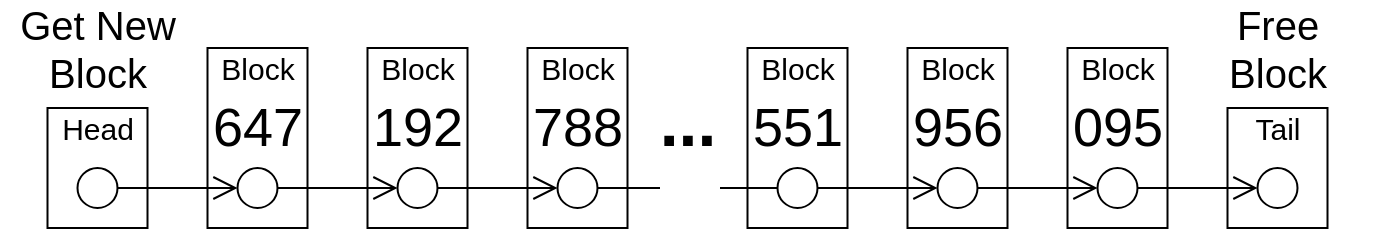 <mxfile>
    <diagram id="PIk_QpZbFbtwEvVi0QAu" name="Page-1">
        <mxGraphModel dx="1201" dy="1409" grid="1" gridSize="10" guides="1" tooltips="1" connect="1" arrows="1" fold="1" page="1" pageScale="1" pageWidth="850" pageHeight="1100" math="0" shadow="0">
            <root>
                <mxCell id="0"/>
                <mxCell id="1" parent="0"/>
                <mxCell id="2" value="" style="rounded=0;whiteSpace=wrap;html=1;strokeColor=#000000;" vertex="1" parent="1">
                    <mxGeometry x="113.75" y="30" width="50" height="90" as="geometry"/>
                </mxCell>
                <mxCell id="3" value="Block" style="text;html=1;strokeColor=none;fillColor=none;align=center;verticalAlign=middle;whiteSpace=wrap;rounded=0;fontSize=15;" vertex="1" parent="1">
                    <mxGeometry x="113.75" y="30" width="50" height="20" as="geometry"/>
                </mxCell>
                <mxCell id="4" value="" style="ellipse;whiteSpace=wrap;html=1;aspect=fixed;strokeColor=#000000;" vertex="1" parent="1">
                    <mxGeometry x="128.75" y="90" width="20" height="20" as="geometry"/>
                </mxCell>
                <mxCell id="5" value="647" style="text;html=1;strokeColor=none;fillColor=none;align=center;verticalAlign=middle;whiteSpace=wrap;rounded=0;fontSize=27;" vertex="1" parent="1">
                    <mxGeometry x="113.75" y="60" width="50" height="20" as="geometry"/>
                </mxCell>
                <mxCell id="6" value="" style="rounded=0;whiteSpace=wrap;html=1;strokeColor=#000000;" vertex="1" parent="1">
                    <mxGeometry x="193.75" y="30" width="50" height="90" as="geometry"/>
                </mxCell>
                <mxCell id="7" value="Block" style="text;html=1;strokeColor=none;fillColor=none;align=center;verticalAlign=middle;whiteSpace=wrap;rounded=0;fontSize=15;" vertex="1" parent="1">
                    <mxGeometry x="193.75" y="30" width="50" height="20" as="geometry"/>
                </mxCell>
                <mxCell id="8" value="" style="ellipse;whiteSpace=wrap;html=1;aspect=fixed;strokeColor=#000000;" vertex="1" parent="1">
                    <mxGeometry x="208.75" y="90" width="20" height="20" as="geometry"/>
                </mxCell>
                <mxCell id="9" value="192" style="text;html=1;strokeColor=none;fillColor=none;align=center;verticalAlign=middle;whiteSpace=wrap;rounded=0;fontSize=27;" vertex="1" parent="1">
                    <mxGeometry x="193.75" y="60" width="50" height="20" as="geometry"/>
                </mxCell>
                <mxCell id="10" style="edgeStyle=none;html=1;exitX=1;exitY=0.5;exitDx=0;exitDy=0;entryX=0;entryY=0.5;entryDx=0;entryDy=0;fontSize=27;endArrow=open;endFill=0;endSize=10;" edge="1" parent="1" source="4" target="8">
                    <mxGeometry relative="1" as="geometry"/>
                </mxCell>
                <mxCell id="11" value="" style="rounded=0;whiteSpace=wrap;html=1;strokeColor=#000000;" vertex="1" parent="1">
                    <mxGeometry x="273.75" y="30" width="50" height="90" as="geometry"/>
                </mxCell>
                <mxCell id="12" value="Block" style="text;html=1;strokeColor=none;fillColor=none;align=center;verticalAlign=middle;whiteSpace=wrap;rounded=0;fontSize=15;" vertex="1" parent="1">
                    <mxGeometry x="273.75" y="30" width="50" height="20" as="geometry"/>
                </mxCell>
                <mxCell id="42" style="edgeStyle=none;html=1;exitX=1;exitY=0.5;exitDx=0;exitDy=0;fontSize=34;endArrow=none;endFill=0;endSize=10;" edge="1" parent="1" source="13">
                    <mxGeometry relative="1" as="geometry">
                        <mxPoint x="340" y="100" as="targetPoint"/>
                    </mxGeometry>
                </mxCell>
                <mxCell id="13" value="" style="ellipse;whiteSpace=wrap;html=1;aspect=fixed;strokeColor=#000000;" vertex="1" parent="1">
                    <mxGeometry x="288.75" y="90" width="20" height="20" as="geometry"/>
                </mxCell>
                <mxCell id="14" value="788" style="text;html=1;strokeColor=none;fillColor=none;align=center;verticalAlign=middle;whiteSpace=wrap;rounded=0;fontSize=27;" vertex="1" parent="1">
                    <mxGeometry x="273.75" y="60" width="50" height="20" as="geometry"/>
                </mxCell>
                <mxCell id="15" value="" style="rounded=0;whiteSpace=wrap;html=1;strokeColor=#000000;" vertex="1" parent="1">
                    <mxGeometry x="383.75" y="30" width="50" height="90" as="geometry"/>
                </mxCell>
                <mxCell id="16" value="Block" style="text;html=1;strokeColor=none;fillColor=none;align=center;verticalAlign=middle;whiteSpace=wrap;rounded=0;fontSize=15;" vertex="1" parent="1">
                    <mxGeometry x="383.75" y="30" width="50" height="20" as="geometry"/>
                </mxCell>
                <mxCell id="43" style="edgeStyle=none;html=1;exitX=0;exitY=0.5;exitDx=0;exitDy=0;fontSize=34;endArrow=none;endFill=0;endSize=10;" edge="1" parent="1" source="17">
                    <mxGeometry relative="1" as="geometry">
                        <mxPoint x="370" y="100" as="targetPoint"/>
                    </mxGeometry>
                </mxCell>
                <mxCell id="17" value="" style="ellipse;whiteSpace=wrap;html=1;aspect=fixed;strokeColor=#000000;" vertex="1" parent="1">
                    <mxGeometry x="398.75" y="90" width="20" height="20" as="geometry"/>
                </mxCell>
                <mxCell id="18" value="551" style="text;html=1;strokeColor=none;fillColor=none;align=center;verticalAlign=middle;whiteSpace=wrap;rounded=0;fontSize=27;" vertex="1" parent="1">
                    <mxGeometry x="383.75" y="60" width="50" height="20" as="geometry"/>
                </mxCell>
                <mxCell id="19" value="" style="rounded=0;whiteSpace=wrap;html=1;strokeColor=#000000;" vertex="1" parent="1">
                    <mxGeometry x="463.75" y="30" width="50" height="90" as="geometry"/>
                </mxCell>
                <mxCell id="20" value="Block" style="text;html=1;strokeColor=none;fillColor=none;align=center;verticalAlign=middle;whiteSpace=wrap;rounded=0;fontSize=15;" vertex="1" parent="1">
                    <mxGeometry x="463.75" y="30" width="50" height="20" as="geometry"/>
                </mxCell>
                <mxCell id="21" value="" style="ellipse;whiteSpace=wrap;html=1;aspect=fixed;strokeColor=#000000;" vertex="1" parent="1">
                    <mxGeometry x="478.75" y="90" width="20" height="20" as="geometry"/>
                </mxCell>
                <mxCell id="22" value="956" style="text;html=1;strokeColor=none;fillColor=none;align=center;verticalAlign=middle;whiteSpace=wrap;rounded=0;fontSize=27;" vertex="1" parent="1">
                    <mxGeometry x="463.75" y="60" width="50" height="20" as="geometry"/>
                </mxCell>
                <mxCell id="23" value="" style="rounded=0;whiteSpace=wrap;html=1;strokeColor=#000000;" vertex="1" parent="1">
                    <mxGeometry x="543.75" y="30" width="50" height="90" as="geometry"/>
                </mxCell>
                <mxCell id="24" value="Block" style="text;html=1;strokeColor=none;fillColor=none;align=center;verticalAlign=middle;whiteSpace=wrap;rounded=0;fontSize=15;" vertex="1" parent="1">
                    <mxGeometry x="543.75" y="30" width="50" height="20" as="geometry"/>
                </mxCell>
                <mxCell id="25" value="" style="ellipse;whiteSpace=wrap;html=1;aspect=fixed;strokeColor=#000000;" vertex="1" parent="1">
                    <mxGeometry x="558.75" y="90" width="20" height="20" as="geometry"/>
                </mxCell>
                <mxCell id="26" value="095" style="text;html=1;strokeColor=none;fillColor=none;align=center;verticalAlign=middle;whiteSpace=wrap;rounded=0;fontSize=27;" vertex="1" parent="1">
                    <mxGeometry x="543.75" y="60" width="50" height="20" as="geometry"/>
                </mxCell>
                <mxCell id="27" style="edgeStyle=none;html=1;exitX=1;exitY=0.5;exitDx=0;exitDy=0;entryX=0;entryY=0.5;entryDx=0;entryDy=0;fontSize=27;endArrow=open;endFill=0;endSize=10;" edge="1" parent="1" source="8" target="13">
                    <mxGeometry relative="1" as="geometry"/>
                </mxCell>
                <mxCell id="29" style="edgeStyle=none;html=1;exitX=1;exitY=0.5;exitDx=0;exitDy=0;entryX=0;entryY=0.5;entryDx=0;entryDy=0;fontSize=27;endArrow=open;endFill=0;endSize=10;" edge="1" parent="1" source="17" target="21">
                    <mxGeometry relative="1" as="geometry"/>
                </mxCell>
                <mxCell id="30" style="edgeStyle=none;html=1;exitX=1;exitY=0.5;exitDx=0;exitDy=0;entryX=0;entryY=0.5;entryDx=0;entryDy=0;fontSize=27;endArrow=open;endFill=0;endSize=10;" edge="1" parent="1" source="21" target="25">
                    <mxGeometry relative="1" as="geometry"/>
                </mxCell>
                <mxCell id="31" value="" style="rounded=0;whiteSpace=wrap;html=1;strokeColor=#000000;" vertex="1" parent="1">
                    <mxGeometry x="33.75" y="60" width="50" height="60" as="geometry"/>
                </mxCell>
                <mxCell id="32" value="Head" style="text;html=1;strokeColor=none;fillColor=none;align=center;verticalAlign=middle;whiteSpace=wrap;rounded=0;fontSize=15;" vertex="1" parent="1">
                    <mxGeometry x="33.75" y="60" width="50" height="20" as="geometry"/>
                </mxCell>
                <mxCell id="34" style="edgeStyle=none;html=1;exitX=1;exitY=0.5;exitDx=0;exitDy=0;entryX=0;entryY=0.5;entryDx=0;entryDy=0;fontSize=27;endArrow=open;endFill=0;endSize=10;" edge="1" parent="1" source="33" target="4">
                    <mxGeometry relative="1" as="geometry"/>
                </mxCell>
                <mxCell id="33" value="" style="ellipse;whiteSpace=wrap;html=1;aspect=fixed;strokeColor=#000000;" vertex="1" parent="1">
                    <mxGeometry x="48.75" y="90" width="20" height="20" as="geometry"/>
                </mxCell>
                <mxCell id="35" value="" style="rounded=0;whiteSpace=wrap;html=1;strokeColor=#000000;" vertex="1" parent="1">
                    <mxGeometry x="623.75" y="60" width="50" height="60" as="geometry"/>
                </mxCell>
                <mxCell id="36" value="Tail" style="text;html=1;strokeColor=none;fillColor=none;align=center;verticalAlign=middle;whiteSpace=wrap;rounded=0;fontSize=15;" vertex="1" parent="1">
                    <mxGeometry x="623.75" y="60" width="50" height="20" as="geometry"/>
                </mxCell>
                <mxCell id="37" value="" style="ellipse;whiteSpace=wrap;html=1;aspect=fixed;strokeColor=#000000;" vertex="1" parent="1">
                    <mxGeometry x="638.75" y="90" width="20" height="20" as="geometry"/>
                </mxCell>
                <mxCell id="38" style="edgeStyle=none;html=1;exitX=1;exitY=0.5;exitDx=0;exitDy=0;entryX=0;entryY=0.5;entryDx=0;entryDy=0;fontSize=27;endArrow=open;endFill=0;endSize=10;" edge="1" parent="1" source="25" target="37">
                    <mxGeometry relative="1" as="geometry"/>
                </mxCell>
                <mxCell id="39" value="Get New Block" style="text;html=1;strokeColor=none;fillColor=none;align=center;verticalAlign=middle;whiteSpace=wrap;rounded=0;fontSize=20;" vertex="1" parent="1">
                    <mxGeometry x="10" y="10" width="97.5" height="40" as="geometry"/>
                </mxCell>
                <mxCell id="40" value="Free&lt;br&gt;Block" style="text;html=1;strokeColor=none;fillColor=none;align=center;verticalAlign=middle;whiteSpace=wrap;rounded=0;fontSize=20;" vertex="1" parent="1">
                    <mxGeometry x="600" y="10" width="97.5" height="40" as="geometry"/>
                </mxCell>
                <mxCell id="41" value="..." style="text;html=1;strokeColor=none;fillColor=none;align=center;verticalAlign=bottom;whiteSpace=wrap;rounded=0;fontSize=34;fontStyle=1" vertex="1" parent="1">
                    <mxGeometry x="323.75" y="80" width="60" height="10" as="geometry"/>
                </mxCell>
            </root>
        </mxGraphModel>
    </diagram>
</mxfile>